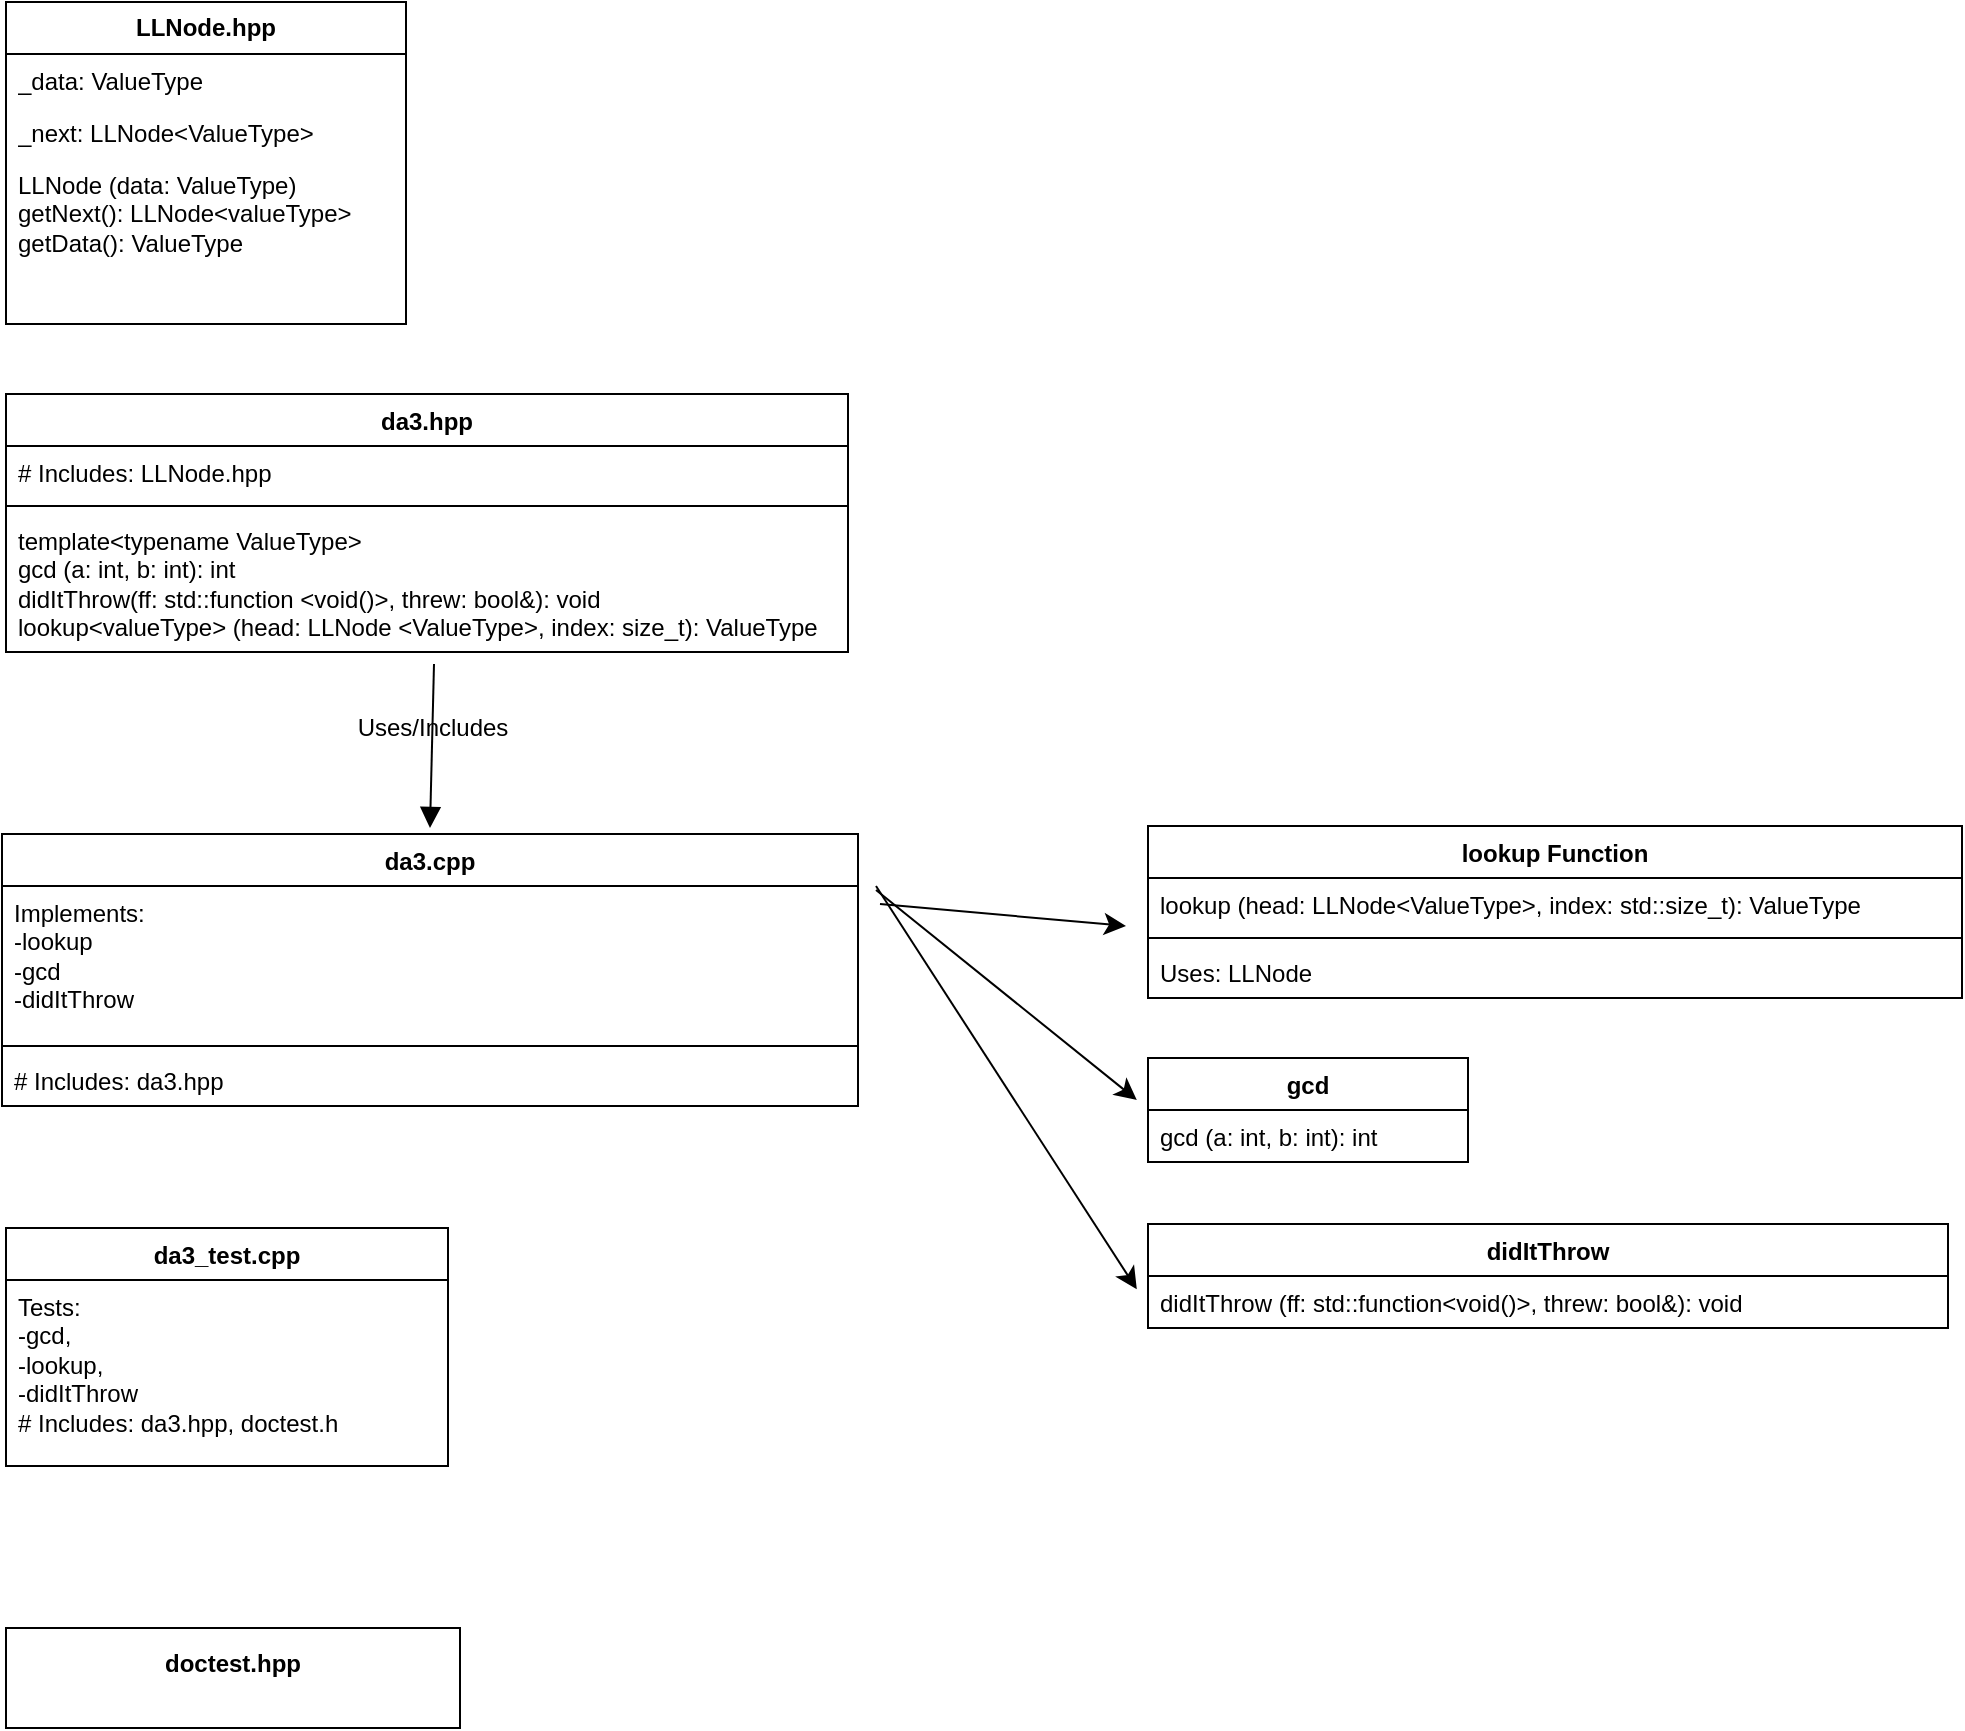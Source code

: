 <mxfile version="24.7.17">
  <diagram name="Page-1" id="xSF5GqCVOlL2ywW6ZKdL">
    <mxGraphModel dx="2331" dy="2828" grid="0" gridSize="10" guides="1" tooltips="1" connect="1" arrows="1" fold="1" page="0" pageScale="1" pageWidth="850" pageHeight="1100" math="0" shadow="0">
      <root>
        <mxCell id="0" />
        <mxCell id="1" parent="0" />
        <mxCell id="wSpZ8Kcr0xUe-BlT_kno-22" value="&lt;b&gt;LLNode.hpp&lt;/b&gt;" style="swimlane;fontStyle=0;childLayout=stackLayout;horizontal=1;startSize=26;fillColor=none;horizontalStack=0;resizeParent=1;resizeParentMax=0;resizeLast=0;collapsible=1;marginBottom=0;whiteSpace=wrap;html=1;labelBackgroundColor=none;" vertex="1" parent="1">
          <mxGeometry x="-1114" y="-1623" width="200" height="161" as="geometry">
            <mxRectangle x="-1114" y="-1623" width="105" height="26" as="alternateBounds" />
          </mxGeometry>
        </mxCell>
        <mxCell id="wSpZ8Kcr0xUe-BlT_kno-23" value="_data: ValueType" style="text;strokeColor=none;fillColor=none;align=left;verticalAlign=top;spacingLeft=4;spacingRight=4;overflow=hidden;rotatable=0;points=[[0,0.5],[1,0.5]];portConstraint=eastwest;whiteSpace=wrap;html=1;labelBackgroundColor=none;" vertex="1" parent="wSpZ8Kcr0xUe-BlT_kno-22">
          <mxGeometry y="26" width="200" height="26" as="geometry" />
        </mxCell>
        <mxCell id="wSpZ8Kcr0xUe-BlT_kno-24" value="_next: LLNode&amp;lt;ValueType&amp;gt;" style="text;strokeColor=none;fillColor=none;align=left;verticalAlign=top;spacingLeft=4;spacingRight=4;overflow=hidden;rotatable=0;points=[[0,0.5],[1,0.5]];portConstraint=eastwest;whiteSpace=wrap;html=1;labelBackgroundColor=none;" vertex="1" parent="wSpZ8Kcr0xUe-BlT_kno-22">
          <mxGeometry y="52" width="200" height="26" as="geometry" />
        </mxCell>
        <mxCell id="wSpZ8Kcr0xUe-BlT_kno-25" value="LLNode (data: ValueType)&lt;div&gt;getNext(): LLNode&amp;lt;valueType&amp;gt;&lt;/div&gt;&lt;div&gt;getData(): ValueType&lt;/div&gt;" style="text;strokeColor=none;fillColor=none;align=left;verticalAlign=top;spacingLeft=4;spacingRight=4;overflow=hidden;rotatable=0;points=[[0,0.5],[1,0.5]];portConstraint=eastwest;whiteSpace=wrap;html=1;labelBackgroundColor=none;" vertex="1" parent="wSpZ8Kcr0xUe-BlT_kno-22">
          <mxGeometry y="78" width="200" height="83" as="geometry" />
        </mxCell>
        <mxCell id="wSpZ8Kcr0xUe-BlT_kno-52" value="da3.hpp" style="swimlane;fontStyle=1;align=center;verticalAlign=top;childLayout=stackLayout;horizontal=1;startSize=26;horizontalStack=0;resizeParent=1;resizeParentMax=0;resizeLast=0;collapsible=1;marginBottom=0;whiteSpace=wrap;html=1;labelBackgroundColor=none;" vertex="1" parent="1">
          <mxGeometry x="-1114" y="-1427" width="421" height="129" as="geometry" />
        </mxCell>
        <mxCell id="wSpZ8Kcr0xUe-BlT_kno-53" value="# Includes: LLNode.hpp" style="text;strokeColor=none;fillColor=none;align=left;verticalAlign=top;spacingLeft=4;spacingRight=4;overflow=hidden;rotatable=0;points=[[0,0.5],[1,0.5]];portConstraint=eastwest;whiteSpace=wrap;html=1;labelBackgroundColor=none;" vertex="1" parent="wSpZ8Kcr0xUe-BlT_kno-52">
          <mxGeometry y="26" width="421" height="26" as="geometry" />
        </mxCell>
        <mxCell id="wSpZ8Kcr0xUe-BlT_kno-54" value="" style="line;strokeWidth=1;fillColor=none;align=left;verticalAlign=middle;spacingTop=-1;spacingLeft=3;spacingRight=3;rotatable=0;labelPosition=right;points=[];portConstraint=eastwest;labelBackgroundColor=none;" vertex="1" parent="wSpZ8Kcr0xUe-BlT_kno-52">
          <mxGeometry y="52" width="421" height="8" as="geometry" />
        </mxCell>
        <mxCell id="wSpZ8Kcr0xUe-BlT_kno-55" value="&lt;div&gt;template&amp;lt;typename ValueType&amp;gt;&lt;/div&gt;gcd (a: int, b: int): int&lt;div&gt;didItThrow(ff: std::function &amp;lt;void()&amp;gt;, threw: bool&amp;amp;): void&lt;/div&gt;&lt;div&gt;lookup&amp;lt;valueType&amp;gt; (head: LLNode &amp;lt;ValueType&amp;gt;, index: size_t): ValueType&lt;br&gt;&lt;/div&gt;" style="text;strokeColor=none;fillColor=none;align=left;verticalAlign=top;spacingLeft=4;spacingRight=4;overflow=hidden;rotatable=0;points=[[0,0.5],[1,0.5]];portConstraint=eastwest;whiteSpace=wrap;html=1;labelBackgroundColor=none;" vertex="1" parent="wSpZ8Kcr0xUe-BlT_kno-52">
          <mxGeometry y="60" width="421" height="69" as="geometry" />
        </mxCell>
        <mxCell id="wSpZ8Kcr0xUe-BlT_kno-59" value="Uses/Includes" style="html=1;verticalAlign=bottom;endArrow=block;curved=0;rounded=0;fontSize=12;startSize=8;endSize=8;labelBackgroundColor=none;fontColor=default;" edge="1" parent="1">
          <mxGeometry width="80" relative="1" as="geometry">
            <mxPoint x="-900" y="-1292" as="sourcePoint" />
            <mxPoint x="-902" y="-1210" as="targetPoint" />
          </mxGeometry>
        </mxCell>
        <mxCell id="wSpZ8Kcr0xUe-BlT_kno-60" value="da3.cpp" style="swimlane;fontStyle=1;align=center;verticalAlign=top;childLayout=stackLayout;horizontal=1;startSize=26;horizontalStack=0;resizeParent=1;resizeParentMax=0;resizeLast=0;collapsible=1;marginBottom=0;whiteSpace=wrap;html=1;labelBackgroundColor=none;" vertex="1" parent="1">
          <mxGeometry x="-1116" y="-1207" width="428" height="136" as="geometry" />
        </mxCell>
        <mxCell id="wSpZ8Kcr0xUe-BlT_kno-61" value="Implements:&lt;div&gt;-lookup&lt;/div&gt;&lt;div&gt;-gcd&lt;/div&gt;&lt;div&gt;-didItThrow&lt;/div&gt;" style="text;strokeColor=none;fillColor=none;align=left;verticalAlign=top;spacingLeft=4;spacingRight=4;overflow=hidden;rotatable=0;points=[[0,0.5],[1,0.5]];portConstraint=eastwest;whiteSpace=wrap;html=1;labelBackgroundColor=none;" vertex="1" parent="wSpZ8Kcr0xUe-BlT_kno-60">
          <mxGeometry y="26" width="428" height="76" as="geometry" />
        </mxCell>
        <mxCell id="wSpZ8Kcr0xUe-BlT_kno-62" value="" style="line;strokeWidth=1;fillColor=none;align=left;verticalAlign=middle;spacingTop=-1;spacingLeft=3;spacingRight=3;rotatable=0;labelPosition=right;points=[];portConstraint=eastwest;labelBackgroundColor=none;" vertex="1" parent="wSpZ8Kcr0xUe-BlT_kno-60">
          <mxGeometry y="102" width="428" height="8" as="geometry" />
        </mxCell>
        <mxCell id="wSpZ8Kcr0xUe-BlT_kno-63" value="# Includes: da3.hpp" style="text;strokeColor=none;fillColor=none;align=left;verticalAlign=top;spacingLeft=4;spacingRight=4;overflow=hidden;rotatable=0;points=[[0,0.5],[1,0.5]];portConstraint=eastwest;whiteSpace=wrap;html=1;labelBackgroundColor=none;" vertex="1" parent="wSpZ8Kcr0xUe-BlT_kno-60">
          <mxGeometry y="110" width="428" height="26" as="geometry" />
        </mxCell>
        <mxCell id="wSpZ8Kcr0xUe-BlT_kno-64" value="lookup Function" style="swimlane;fontStyle=1;align=center;verticalAlign=top;childLayout=stackLayout;horizontal=1;startSize=26;horizontalStack=0;resizeParent=1;resizeParentMax=0;resizeLast=0;collapsible=1;marginBottom=0;whiteSpace=wrap;html=1;labelBackgroundColor=none;" vertex="1" parent="1">
          <mxGeometry x="-543" y="-1211" width="407" height="86" as="geometry" />
        </mxCell>
        <mxCell id="wSpZ8Kcr0xUe-BlT_kno-65" value="lookup (head: LLNode&amp;lt;ValueType&amp;gt;, index: std::size_t): ValueType" style="text;strokeColor=none;fillColor=none;align=left;verticalAlign=top;spacingLeft=4;spacingRight=4;overflow=hidden;rotatable=0;points=[[0,0.5],[1,0.5]];portConstraint=eastwest;whiteSpace=wrap;html=1;labelBackgroundColor=none;" vertex="1" parent="wSpZ8Kcr0xUe-BlT_kno-64">
          <mxGeometry y="26" width="407" height="26" as="geometry" />
        </mxCell>
        <mxCell id="wSpZ8Kcr0xUe-BlT_kno-66" value="" style="line;strokeWidth=1;fillColor=none;align=left;verticalAlign=middle;spacingTop=-1;spacingLeft=3;spacingRight=3;rotatable=0;labelPosition=right;points=[];portConstraint=eastwest;labelBackgroundColor=none;" vertex="1" parent="wSpZ8Kcr0xUe-BlT_kno-64">
          <mxGeometry y="52" width="407" height="8" as="geometry" />
        </mxCell>
        <mxCell id="wSpZ8Kcr0xUe-BlT_kno-67" value="Uses: LLNode" style="text;strokeColor=none;fillColor=none;align=left;verticalAlign=top;spacingLeft=4;spacingRight=4;overflow=hidden;rotatable=0;points=[[0,0.5],[1,0.5]];portConstraint=eastwest;whiteSpace=wrap;html=1;labelBackgroundColor=none;" vertex="1" parent="wSpZ8Kcr0xUe-BlT_kno-64">
          <mxGeometry y="60" width="407" height="26" as="geometry" />
        </mxCell>
        <mxCell id="wSpZ8Kcr0xUe-BlT_kno-68" value="gcd" style="swimlane;fontStyle=1;align=center;verticalAlign=top;childLayout=stackLayout;horizontal=1;startSize=26;horizontalStack=0;resizeParent=1;resizeParentMax=0;resizeLast=0;collapsible=1;marginBottom=0;whiteSpace=wrap;html=1;labelBackgroundColor=none;" vertex="1" parent="1">
          <mxGeometry x="-543" y="-1095" width="160" height="52" as="geometry" />
        </mxCell>
        <mxCell id="wSpZ8Kcr0xUe-BlT_kno-69" value="gcd (a: int, b: int): int" style="text;strokeColor=none;fillColor=none;align=left;verticalAlign=top;spacingLeft=4;spacingRight=4;overflow=hidden;rotatable=0;points=[[0,0.5],[1,0.5]];portConstraint=eastwest;whiteSpace=wrap;html=1;labelBackgroundColor=none;" vertex="1" parent="wSpZ8Kcr0xUe-BlT_kno-68">
          <mxGeometry y="26" width="160" height="26" as="geometry" />
        </mxCell>
        <mxCell id="wSpZ8Kcr0xUe-BlT_kno-73" value="da3_test.cpp" style="swimlane;fontStyle=1;align=center;verticalAlign=top;childLayout=stackLayout;horizontal=1;startSize=26;horizontalStack=0;resizeParent=1;resizeParentMax=0;resizeLast=0;collapsible=1;marginBottom=0;whiteSpace=wrap;html=1;labelBackgroundColor=none;" vertex="1" parent="1">
          <mxGeometry x="-1114" y="-1010" width="221" height="119" as="geometry" />
        </mxCell>
        <mxCell id="wSpZ8Kcr0xUe-BlT_kno-74" value="Tests:&amp;nbsp;&lt;div&gt;&lt;div&gt;-gcd,&lt;/div&gt;&lt;div&gt;-lookup,&lt;/div&gt;&lt;div&gt;-didItThrow&lt;/div&gt;&lt;/div&gt;&lt;div&gt;# Includes: da3.hpp, doctest.h&lt;/div&gt;" style="text;strokeColor=none;fillColor=none;align=left;verticalAlign=top;spacingLeft=4;spacingRight=4;overflow=hidden;rotatable=0;points=[[0,0.5],[1,0.5]];portConstraint=eastwest;whiteSpace=wrap;html=1;labelBackgroundColor=none;" vertex="1" parent="wSpZ8Kcr0xUe-BlT_kno-73">
          <mxGeometry y="26" width="221" height="93" as="geometry" />
        </mxCell>
        <mxCell id="wSpZ8Kcr0xUe-BlT_kno-79" value="didItThrow" style="swimlane;fontStyle=1;align=center;verticalAlign=top;childLayout=stackLayout;horizontal=1;startSize=26;horizontalStack=0;resizeParent=1;resizeParentMax=0;resizeLast=0;collapsible=1;marginBottom=0;whiteSpace=wrap;html=1;labelBackgroundColor=none;" vertex="1" parent="1">
          <mxGeometry x="-543" y="-1012" width="400" height="52" as="geometry" />
        </mxCell>
        <mxCell id="wSpZ8Kcr0xUe-BlT_kno-80" value="didItThrow (ff: std::function&amp;lt;void()&amp;gt;, threw: bool&amp;amp;): void" style="text;strokeColor=none;fillColor=none;align=left;verticalAlign=top;spacingLeft=4;spacingRight=4;overflow=hidden;rotatable=0;points=[[0,0.5],[1,0.5]];portConstraint=eastwest;whiteSpace=wrap;html=1;labelBackgroundColor=none;" vertex="1" parent="wSpZ8Kcr0xUe-BlT_kno-79">
          <mxGeometry y="26" width="400" height="26" as="geometry" />
        </mxCell>
        <mxCell id="wSpZ8Kcr0xUe-BlT_kno-83" value="&lt;b&gt;doctest.hpp&lt;/b&gt;&lt;div&gt;&lt;br&gt;&lt;/div&gt;" style="html=1;whiteSpace=wrap;labelBackgroundColor=none;" vertex="1" parent="1">
          <mxGeometry x="-1114" y="-810" width="227" height="50" as="geometry" />
        </mxCell>
        <mxCell id="wSpZ8Kcr0xUe-BlT_kno-85" value="" style="endArrow=classic;html=1;rounded=0;fontSize=12;startSize=8;endSize=8;curved=1;labelBackgroundColor=none;fontColor=default;" edge="1" parent="1">
          <mxGeometry width="50" height="50" relative="1" as="geometry">
            <mxPoint x="-677" y="-1172" as="sourcePoint" />
            <mxPoint x="-554" y="-1161" as="targetPoint" />
          </mxGeometry>
        </mxCell>
        <mxCell id="wSpZ8Kcr0xUe-BlT_kno-86" value="" style="endArrow=classic;html=1;rounded=0;fontSize=12;startSize=8;endSize=8;curved=1;entryX=-0.035;entryY=-0.192;entryDx=0;entryDy=0;entryPerimeter=0;labelBackgroundColor=none;fontColor=default;" edge="1" parent="1" target="wSpZ8Kcr0xUe-BlT_kno-69">
          <mxGeometry width="50" height="50" relative="1" as="geometry">
            <mxPoint x="-679" y="-1179" as="sourcePoint" />
            <mxPoint x="-606" y="-1166" as="targetPoint" />
          </mxGeometry>
        </mxCell>
        <mxCell id="wSpZ8Kcr0xUe-BlT_kno-87" value="" style="endArrow=classic;html=1;rounded=0;fontSize=12;startSize=8;endSize=8;curved=1;entryX=-0.014;entryY=0.256;entryDx=0;entryDy=0;entryPerimeter=0;labelBackgroundColor=none;fontColor=default;" edge="1" parent="1" target="wSpZ8Kcr0xUe-BlT_kno-80">
          <mxGeometry width="50" height="50" relative="1" as="geometry">
            <mxPoint x="-679" y="-1181" as="sourcePoint" />
            <mxPoint x="-606" y="-1166" as="targetPoint" />
          </mxGeometry>
        </mxCell>
      </root>
    </mxGraphModel>
  </diagram>
</mxfile>
